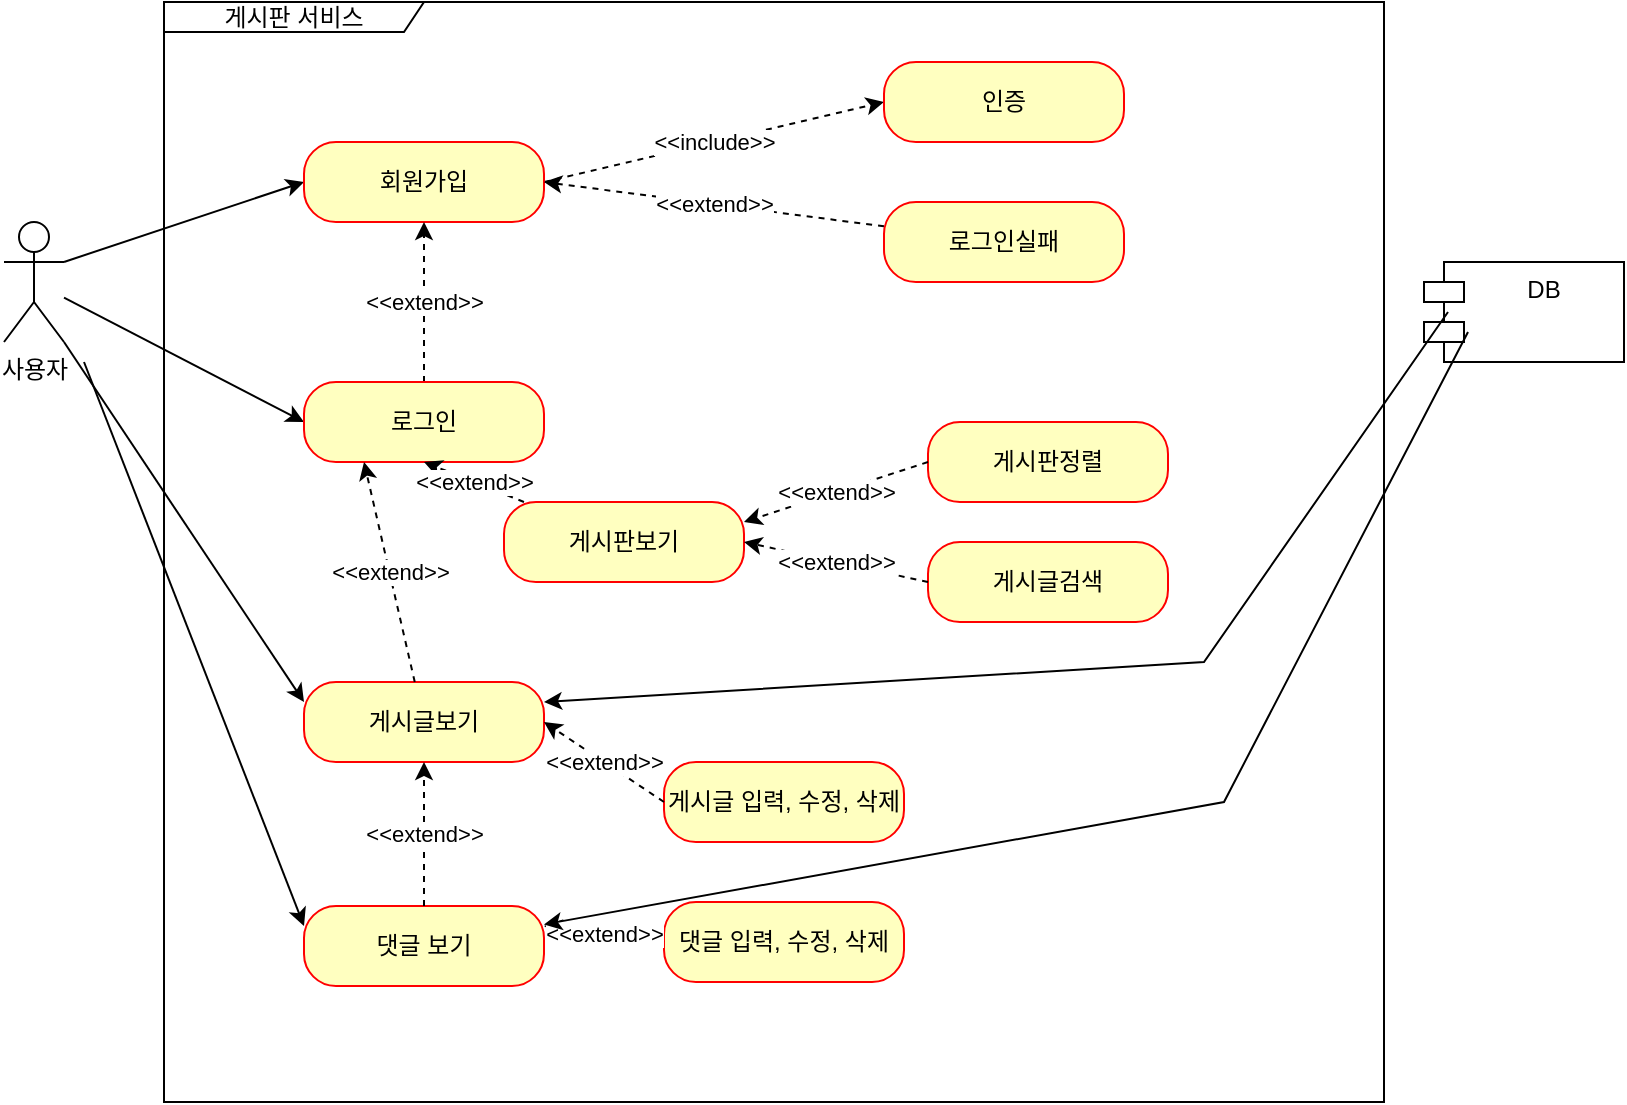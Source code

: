 <mxfile version="20.6.0" type="github">
  <diagram id="eAtZAHFtaqILBbwQnUSS" name="페이지-1">
    <mxGraphModel dx="786" dy="540" grid="1" gridSize="10" guides="1" tooltips="1" connect="1" arrows="1" fold="1" page="1" pageScale="1" pageWidth="827" pageHeight="1169" math="0" shadow="0">
      <root>
        <mxCell id="0" />
        <mxCell id="1" parent="0" />
        <mxCell id="p6qQuTiOkQc0RsWlat7f-35" style="edgeStyle=none;rounded=0;orthogonalLoop=1;jettySize=auto;html=1;exitX=1;exitY=0.333;exitDx=0;exitDy=0;exitPerimeter=0;entryX=0;entryY=0.5;entryDx=0;entryDy=0;" edge="1" parent="1" source="p6qQuTiOkQc0RsWlat7f-1" target="p6qQuTiOkQc0RsWlat7f-3">
          <mxGeometry relative="1" as="geometry" />
        </mxCell>
        <mxCell id="p6qQuTiOkQc0RsWlat7f-36" style="edgeStyle=none;rounded=0;orthogonalLoop=1;jettySize=auto;html=1;entryX=0;entryY=0.5;entryDx=0;entryDy=0;" edge="1" parent="1" source="p6qQuTiOkQc0RsWlat7f-1" target="p6qQuTiOkQc0RsWlat7f-5">
          <mxGeometry relative="1" as="geometry" />
        </mxCell>
        <mxCell id="p6qQuTiOkQc0RsWlat7f-1" value="사용자" style="shape=umlActor;verticalLabelPosition=bottom;verticalAlign=top;html=1;outlineConnect=0;" vertex="1" parent="1">
          <mxGeometry x="70" y="150" width="30" height="60" as="geometry" />
        </mxCell>
        <mxCell id="p6qQuTiOkQc0RsWlat7f-2" value="게시판 서비스" style="shape=umlFrame;whiteSpace=wrap;html=1;width=130;height=15;" vertex="1" parent="1">
          <mxGeometry x="150" y="40" width="610" height="550" as="geometry" />
        </mxCell>
        <mxCell id="p6qQuTiOkQc0RsWlat7f-31" value="&amp;lt;&amp;lt;include&amp;gt;&amp;gt;" style="rounded=0;orthogonalLoop=1;jettySize=auto;html=1;exitX=1;exitY=0.5;exitDx=0;exitDy=0;entryX=0;entryY=0.5;entryDx=0;entryDy=0;dashed=1;" edge="1" parent="1" source="p6qQuTiOkQc0RsWlat7f-3" target="p6qQuTiOkQc0RsWlat7f-13">
          <mxGeometry relative="1" as="geometry" />
        </mxCell>
        <mxCell id="p6qQuTiOkQc0RsWlat7f-3" value="회원가입" style="rounded=1;whiteSpace=wrap;html=1;arcSize=40;fontColor=#000000;fillColor=#ffffc0;strokeColor=#ff0000;" vertex="1" parent="1">
          <mxGeometry x="220" y="110" width="120" height="40" as="geometry" />
        </mxCell>
        <mxCell id="p6qQuTiOkQc0RsWlat7f-34" value="&amp;lt;&amp;lt;extend&amp;gt;&amp;gt;" style="edgeStyle=none;rounded=0;orthogonalLoop=1;jettySize=auto;html=1;entryX=0.5;entryY=1;entryDx=0;entryDy=0;dashed=1;" edge="1" parent="1" source="p6qQuTiOkQc0RsWlat7f-5" target="p6qQuTiOkQc0RsWlat7f-3">
          <mxGeometry relative="1" as="geometry" />
        </mxCell>
        <mxCell id="p6qQuTiOkQc0RsWlat7f-5" value="로그인" style="rounded=1;whiteSpace=wrap;html=1;arcSize=40;fontColor=#000000;fillColor=#ffffc0;strokeColor=#ff0000;" vertex="1" parent="1">
          <mxGeometry x="220" y="230" width="120" height="40" as="geometry" />
        </mxCell>
        <mxCell id="p6qQuTiOkQc0RsWlat7f-6" value="게시판보기" style="rounded=1;whiteSpace=wrap;html=1;arcSize=40;fontColor=#000000;fillColor=#ffffc0;strokeColor=#ff0000;" vertex="1" parent="1">
          <mxGeometry x="320" y="290" width="120" height="40" as="geometry" />
        </mxCell>
        <mxCell id="p6qQuTiOkQc0RsWlat7f-8" value="댓글 보기" style="rounded=1;whiteSpace=wrap;html=1;arcSize=40;fontColor=#000000;fillColor=#ffffc0;strokeColor=#ff0000;" vertex="1" parent="1">
          <mxGeometry x="220" y="492" width="120" height="40" as="geometry" />
        </mxCell>
        <mxCell id="p6qQuTiOkQc0RsWlat7f-9" value="게시글보기" style="rounded=1;whiteSpace=wrap;html=1;arcSize=40;fontColor=#000000;fillColor=#ffffc0;strokeColor=#ff0000;" vertex="1" parent="1">
          <mxGeometry x="220" y="380" width="120" height="40" as="geometry" />
        </mxCell>
        <mxCell id="p6qQuTiOkQc0RsWlat7f-10" value="게시글 입력, 수정, 삭제" style="rounded=1;whiteSpace=wrap;html=1;arcSize=40;fontColor=#000000;fillColor=#ffffc0;strokeColor=#ff0000;" vertex="1" parent="1">
          <mxGeometry x="400" y="420" width="120" height="40" as="geometry" />
        </mxCell>
        <mxCell id="p6qQuTiOkQc0RsWlat7f-11" value="댓글 입력, 수정, 삭제" style="rounded=1;whiteSpace=wrap;html=1;arcSize=40;fontColor=#000000;fillColor=#ffffc0;strokeColor=#ff0000;" vertex="1" parent="1">
          <mxGeometry x="400" y="490" width="120" height="40" as="geometry" />
        </mxCell>
        <mxCell id="p6qQuTiOkQc0RsWlat7f-12" value="게시판정렬" style="rounded=1;whiteSpace=wrap;html=1;arcSize=40;fontColor=#000000;fillColor=#ffffc0;strokeColor=#ff0000;" vertex="1" parent="1">
          <mxGeometry x="532" y="250" width="120" height="40" as="geometry" />
        </mxCell>
        <mxCell id="p6qQuTiOkQc0RsWlat7f-13" value="인증" style="rounded=1;whiteSpace=wrap;html=1;arcSize=40;fontColor=#000000;fillColor=#ffffc0;strokeColor=#ff0000;" vertex="1" parent="1">
          <mxGeometry x="510" y="70" width="120" height="40" as="geometry" />
        </mxCell>
        <mxCell id="p6qQuTiOkQc0RsWlat7f-32" value="&amp;lt;&amp;lt;extend&amp;gt;&amp;gt;" style="edgeStyle=none;rounded=0;orthogonalLoop=1;jettySize=auto;html=1;entryX=1;entryY=0.5;entryDx=0;entryDy=0;dashed=1;" edge="1" parent="1" source="p6qQuTiOkQc0RsWlat7f-14" target="p6qQuTiOkQc0RsWlat7f-3">
          <mxGeometry relative="1" as="geometry" />
        </mxCell>
        <mxCell id="p6qQuTiOkQc0RsWlat7f-14" value="로그인실패" style="rounded=1;whiteSpace=wrap;html=1;arcSize=40;fontColor=#000000;fillColor=#ffffc0;strokeColor=#ff0000;" vertex="1" parent="1">
          <mxGeometry x="510" y="140" width="120" height="40" as="geometry" />
        </mxCell>
        <mxCell id="p6qQuTiOkQc0RsWlat7f-15" value="DB" style="shape=module;align=left;spacingLeft=20;align=center;verticalAlign=top;" vertex="1" parent="1">
          <mxGeometry x="780" y="170" width="100" height="50" as="geometry" />
        </mxCell>
        <mxCell id="p6qQuTiOkQc0RsWlat7f-38" value="&amp;lt;&amp;lt;extend&amp;gt;&amp;gt;" style="edgeStyle=none;rounded=0;orthogonalLoop=1;jettySize=auto;html=1;entryX=0.5;entryY=1;entryDx=0;entryDy=0;dashed=1;" edge="1" parent="1" source="p6qQuTiOkQc0RsWlat7f-6" target="p6qQuTiOkQc0RsWlat7f-5">
          <mxGeometry relative="1" as="geometry">
            <mxPoint x="520" y="162.174" as="sourcePoint" />
            <mxPoint x="350" y="140" as="targetPoint" />
          </mxGeometry>
        </mxCell>
        <mxCell id="p6qQuTiOkQc0RsWlat7f-39" value="게시글검색" style="rounded=1;whiteSpace=wrap;html=1;arcSize=40;fontColor=#000000;fillColor=#ffffc0;strokeColor=#ff0000;" vertex="1" parent="1">
          <mxGeometry x="532" y="310" width="120" height="40" as="geometry" />
        </mxCell>
        <mxCell id="p6qQuTiOkQc0RsWlat7f-41" value="&amp;lt;&amp;lt;extend&amp;gt;&amp;gt;" style="edgeStyle=none;rounded=0;orthogonalLoop=1;jettySize=auto;html=1;entryX=1;entryY=0.25;entryDx=0;entryDy=0;dashed=1;exitX=0;exitY=0.5;exitDx=0;exitDy=0;" edge="1" parent="1" source="p6qQuTiOkQc0RsWlat7f-12" target="p6qQuTiOkQc0RsWlat7f-6">
          <mxGeometry relative="1" as="geometry">
            <mxPoint x="290" y="330" as="sourcePoint" />
            <mxPoint x="290" y="280" as="targetPoint" />
          </mxGeometry>
        </mxCell>
        <mxCell id="p6qQuTiOkQc0RsWlat7f-42" value="&amp;lt;&amp;lt;extend&amp;gt;&amp;gt;" style="edgeStyle=none;rounded=0;orthogonalLoop=1;jettySize=auto;html=1;entryX=1;entryY=0.5;entryDx=0;entryDy=0;dashed=1;exitX=0;exitY=0.5;exitDx=0;exitDy=0;" edge="1" parent="1" source="p6qQuTiOkQc0RsWlat7f-39" target="p6qQuTiOkQc0RsWlat7f-6">
          <mxGeometry relative="1" as="geometry">
            <mxPoint x="440" y="310" as="sourcePoint" />
            <mxPoint x="350" y="340" as="targetPoint" />
          </mxGeometry>
        </mxCell>
        <mxCell id="p6qQuTiOkQc0RsWlat7f-44" value="&amp;lt;&amp;lt;extend&amp;gt;&amp;gt;" style="edgeStyle=none;rounded=0;orthogonalLoop=1;jettySize=auto;html=1;entryX=0.25;entryY=1;entryDx=0;entryDy=0;dashed=1;" edge="1" parent="1" source="p6qQuTiOkQc0RsWlat7f-9" target="p6qQuTiOkQc0RsWlat7f-5">
          <mxGeometry relative="1" as="geometry">
            <mxPoint x="290" y="330" as="sourcePoint" />
            <mxPoint x="290" y="280" as="targetPoint" />
          </mxGeometry>
        </mxCell>
        <mxCell id="p6qQuTiOkQc0RsWlat7f-45" value="&amp;lt;&amp;lt;extend&amp;gt;&amp;gt;" style="edgeStyle=none;rounded=0;orthogonalLoop=1;jettySize=auto;html=1;entryX=1;entryY=0.5;entryDx=0;entryDy=0;dashed=1;exitX=0;exitY=0.5;exitDx=0;exitDy=0;" edge="1" parent="1" source="p6qQuTiOkQc0RsWlat7f-10" target="p6qQuTiOkQc0RsWlat7f-9">
          <mxGeometry relative="1" as="geometry">
            <mxPoint x="285.385" y="390" as="sourcePoint" />
            <mxPoint x="260" y="280" as="targetPoint" />
          </mxGeometry>
        </mxCell>
        <mxCell id="p6qQuTiOkQc0RsWlat7f-46" value="&amp;lt;&amp;lt;extend&amp;gt;&amp;gt;" style="edgeStyle=none;rounded=0;orthogonalLoop=1;jettySize=auto;html=1;entryX=1;entryY=0.25;entryDx=0;entryDy=0;dashed=1;exitX=0;exitY=0.5;exitDx=0;exitDy=0;" edge="1" parent="1" source="p6qQuTiOkQc0RsWlat7f-11" target="p6qQuTiOkQc0RsWlat7f-8">
          <mxGeometry relative="1" as="geometry">
            <mxPoint x="410" y="450" as="sourcePoint" />
            <mxPoint x="350" y="410" as="targetPoint" />
          </mxGeometry>
        </mxCell>
        <mxCell id="p6qQuTiOkQc0RsWlat7f-47" value="&amp;lt;&amp;lt;extend&amp;gt;&amp;gt;" style="edgeStyle=none;rounded=0;orthogonalLoop=1;jettySize=auto;html=1;entryX=0.5;entryY=1;entryDx=0;entryDy=0;dashed=1;exitX=0.5;exitY=0;exitDx=0;exitDy=0;" edge="1" parent="1" source="p6qQuTiOkQc0RsWlat7f-8" target="p6qQuTiOkQc0RsWlat7f-9">
          <mxGeometry relative="1" as="geometry">
            <mxPoint x="410" y="520" as="sourcePoint" />
            <mxPoint x="350" y="470" as="targetPoint" />
          </mxGeometry>
        </mxCell>
        <mxCell id="p6qQuTiOkQc0RsWlat7f-48" style="edgeStyle=none;rounded=0;orthogonalLoop=1;jettySize=auto;html=1;entryX=0;entryY=0.25;entryDx=0;entryDy=0;exitX=1;exitY=1;exitDx=0;exitDy=0;exitPerimeter=0;" edge="1" parent="1" source="p6qQuTiOkQc0RsWlat7f-1" target="p6qQuTiOkQc0RsWlat7f-9">
          <mxGeometry relative="1" as="geometry">
            <mxPoint x="110" y="197.778" as="sourcePoint" />
            <mxPoint x="230" y="260" as="targetPoint" />
          </mxGeometry>
        </mxCell>
        <mxCell id="p6qQuTiOkQc0RsWlat7f-49" style="edgeStyle=none;rounded=0;orthogonalLoop=1;jettySize=auto;html=1;entryX=0;entryY=0.25;entryDx=0;entryDy=0;" edge="1" parent="1" target="p6qQuTiOkQc0RsWlat7f-8">
          <mxGeometry relative="1" as="geometry">
            <mxPoint x="110" y="220" as="sourcePoint" />
            <mxPoint x="230" y="400" as="targetPoint" />
          </mxGeometry>
        </mxCell>
        <mxCell id="p6qQuTiOkQc0RsWlat7f-51" style="edgeStyle=none;rounded=0;orthogonalLoop=1;jettySize=auto;html=1;entryX=1;entryY=0.25;entryDx=0;entryDy=0;exitX=0.12;exitY=0.5;exitDx=0;exitDy=0;exitPerimeter=0;" edge="1" parent="1" source="p6qQuTiOkQc0RsWlat7f-15" target="p6qQuTiOkQc0RsWlat7f-9">
          <mxGeometry relative="1" as="geometry">
            <mxPoint x="120" y="230" as="sourcePoint" />
            <mxPoint x="230" y="512" as="targetPoint" />
            <Array as="points">
              <mxPoint x="670" y="370" />
            </Array>
          </mxGeometry>
        </mxCell>
        <mxCell id="p6qQuTiOkQc0RsWlat7f-52" style="edgeStyle=none;rounded=0;orthogonalLoop=1;jettySize=auto;html=1;exitX=0.12;exitY=0.5;exitDx=0;exitDy=0;exitPerimeter=0;" edge="1" parent="1" target="p6qQuTiOkQc0RsWlat7f-8">
          <mxGeometry relative="1" as="geometry">
            <mxPoint x="802" y="205" as="sourcePoint" />
            <mxPoint x="350" y="400" as="targetPoint" />
            <Array as="points">
              <mxPoint x="680" y="440" />
            </Array>
          </mxGeometry>
        </mxCell>
      </root>
    </mxGraphModel>
  </diagram>
</mxfile>
